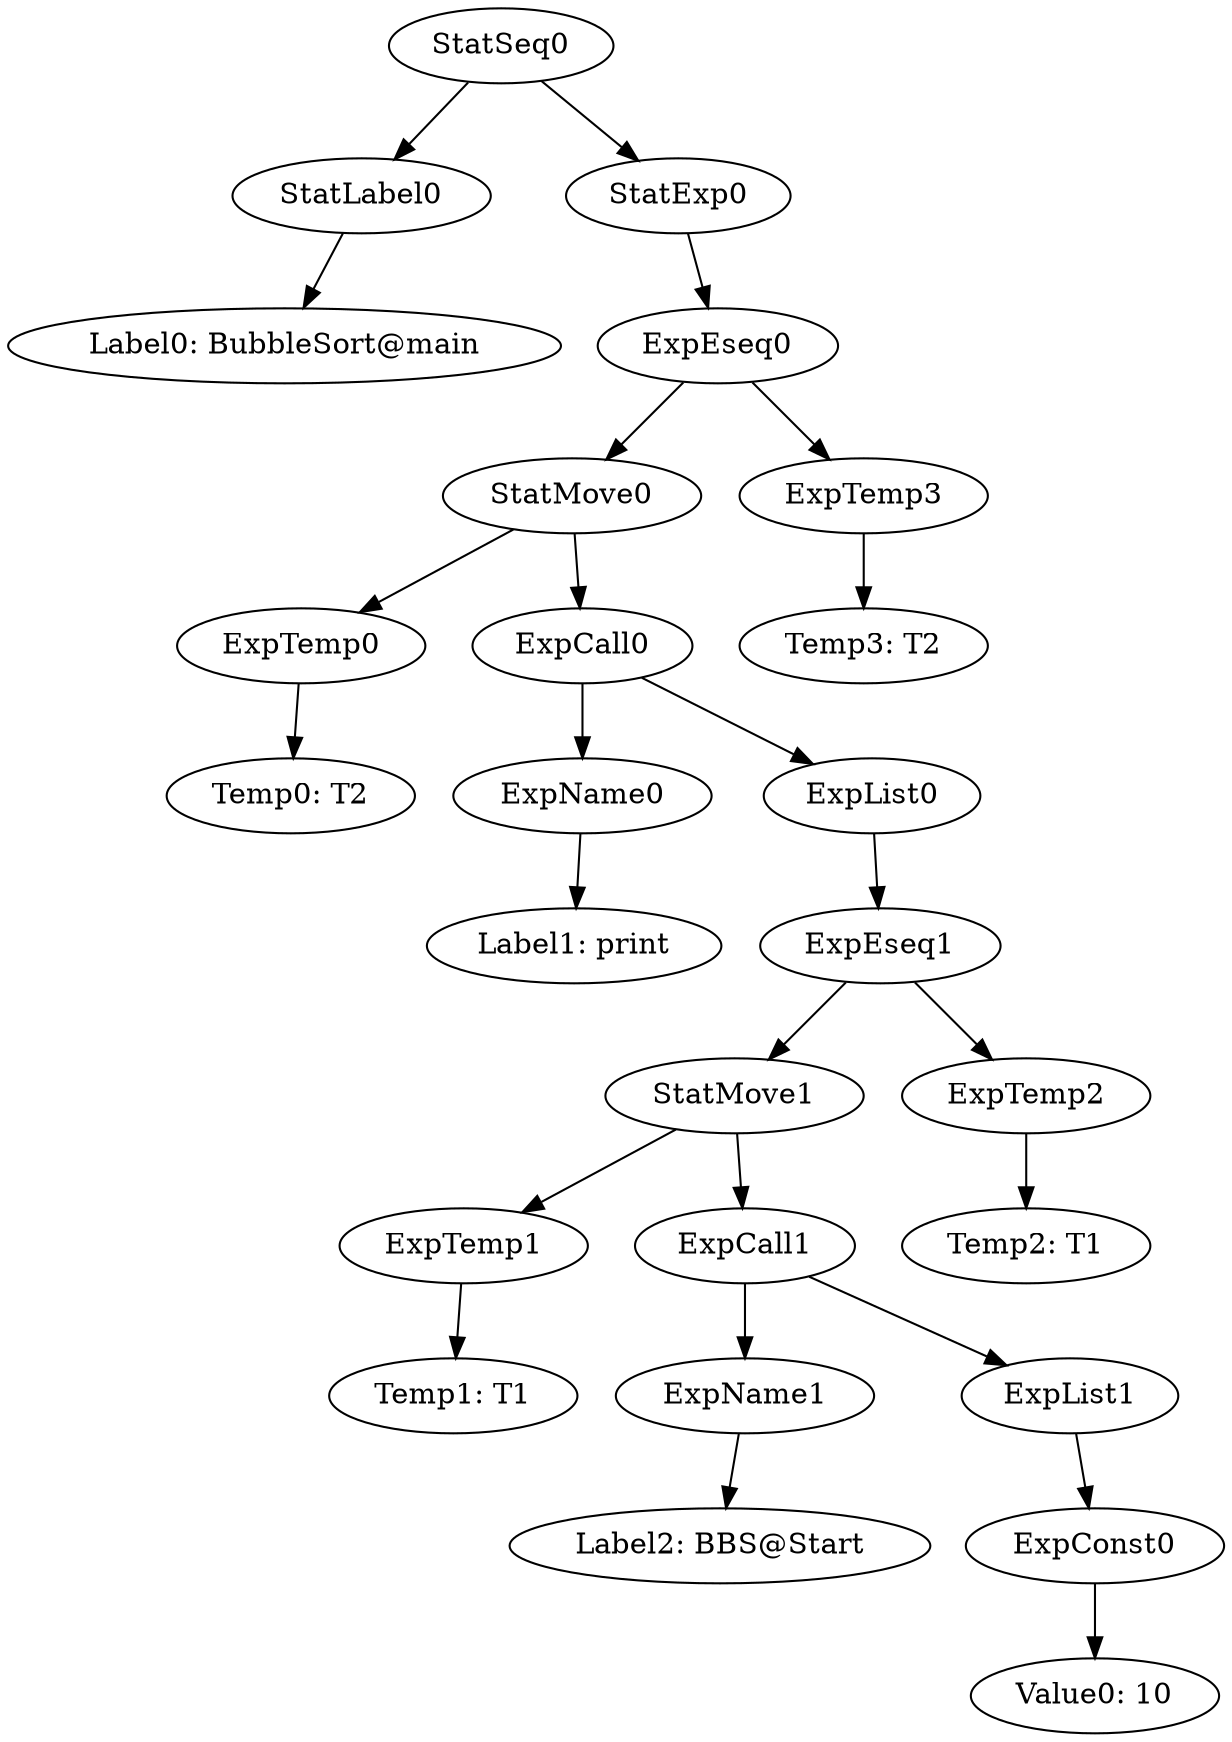 digraph {
	ordering = out;
	ExpEseq0 -> StatMove0;
	ExpEseq0 -> ExpTemp3;
	ExpTemp2 -> "Temp2: T1";
	ExpEseq1 -> StatMove1;
	ExpEseq1 -> ExpTemp2;
	ExpConst0 -> "Value0: 10";
	StatMove0 -> ExpTemp0;
	StatMove0 -> ExpCall0;
	ExpList0 -> ExpEseq1;
	ExpCall1 -> ExpName1;
	ExpCall1 -> ExpList1;
	StatExp0 -> ExpEseq0;
	ExpTemp0 -> "Temp0: T2";
	ExpTemp3 -> "Temp3: T2";
	StatSeq0 -> StatLabel0;
	StatSeq0 -> StatExp0;
	StatLabel0 -> "Label0: BubbleSort@main";
	ExpName0 -> "Label1: print";
	ExpCall0 -> ExpName0;
	ExpCall0 -> ExpList0;
	ExpTemp1 -> "Temp1: T1";
	ExpList1 -> ExpConst0;
	StatMove1 -> ExpTemp1;
	StatMove1 -> ExpCall1;
	ExpName1 -> "Label2: BBS@Start";
}

